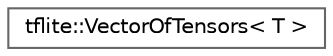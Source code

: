 digraph "Graphical Class Hierarchy"
{
 // LATEX_PDF_SIZE
  bgcolor="transparent";
  edge [fontname=Helvetica,fontsize=10,labelfontname=Helvetica,labelfontsize=10];
  node [fontname=Helvetica,fontsize=10,shape=box,height=0.2,width=0.4];
  rankdir="LR";
  Node0 [id="Node000000",label="tflite::VectorOfTensors\< T \>",height=0.2,width=0.4,color="grey40", fillcolor="white", style="filled",URL="$classtflite_1_1_vector_of_tensors.html",tooltip=" "];
}
